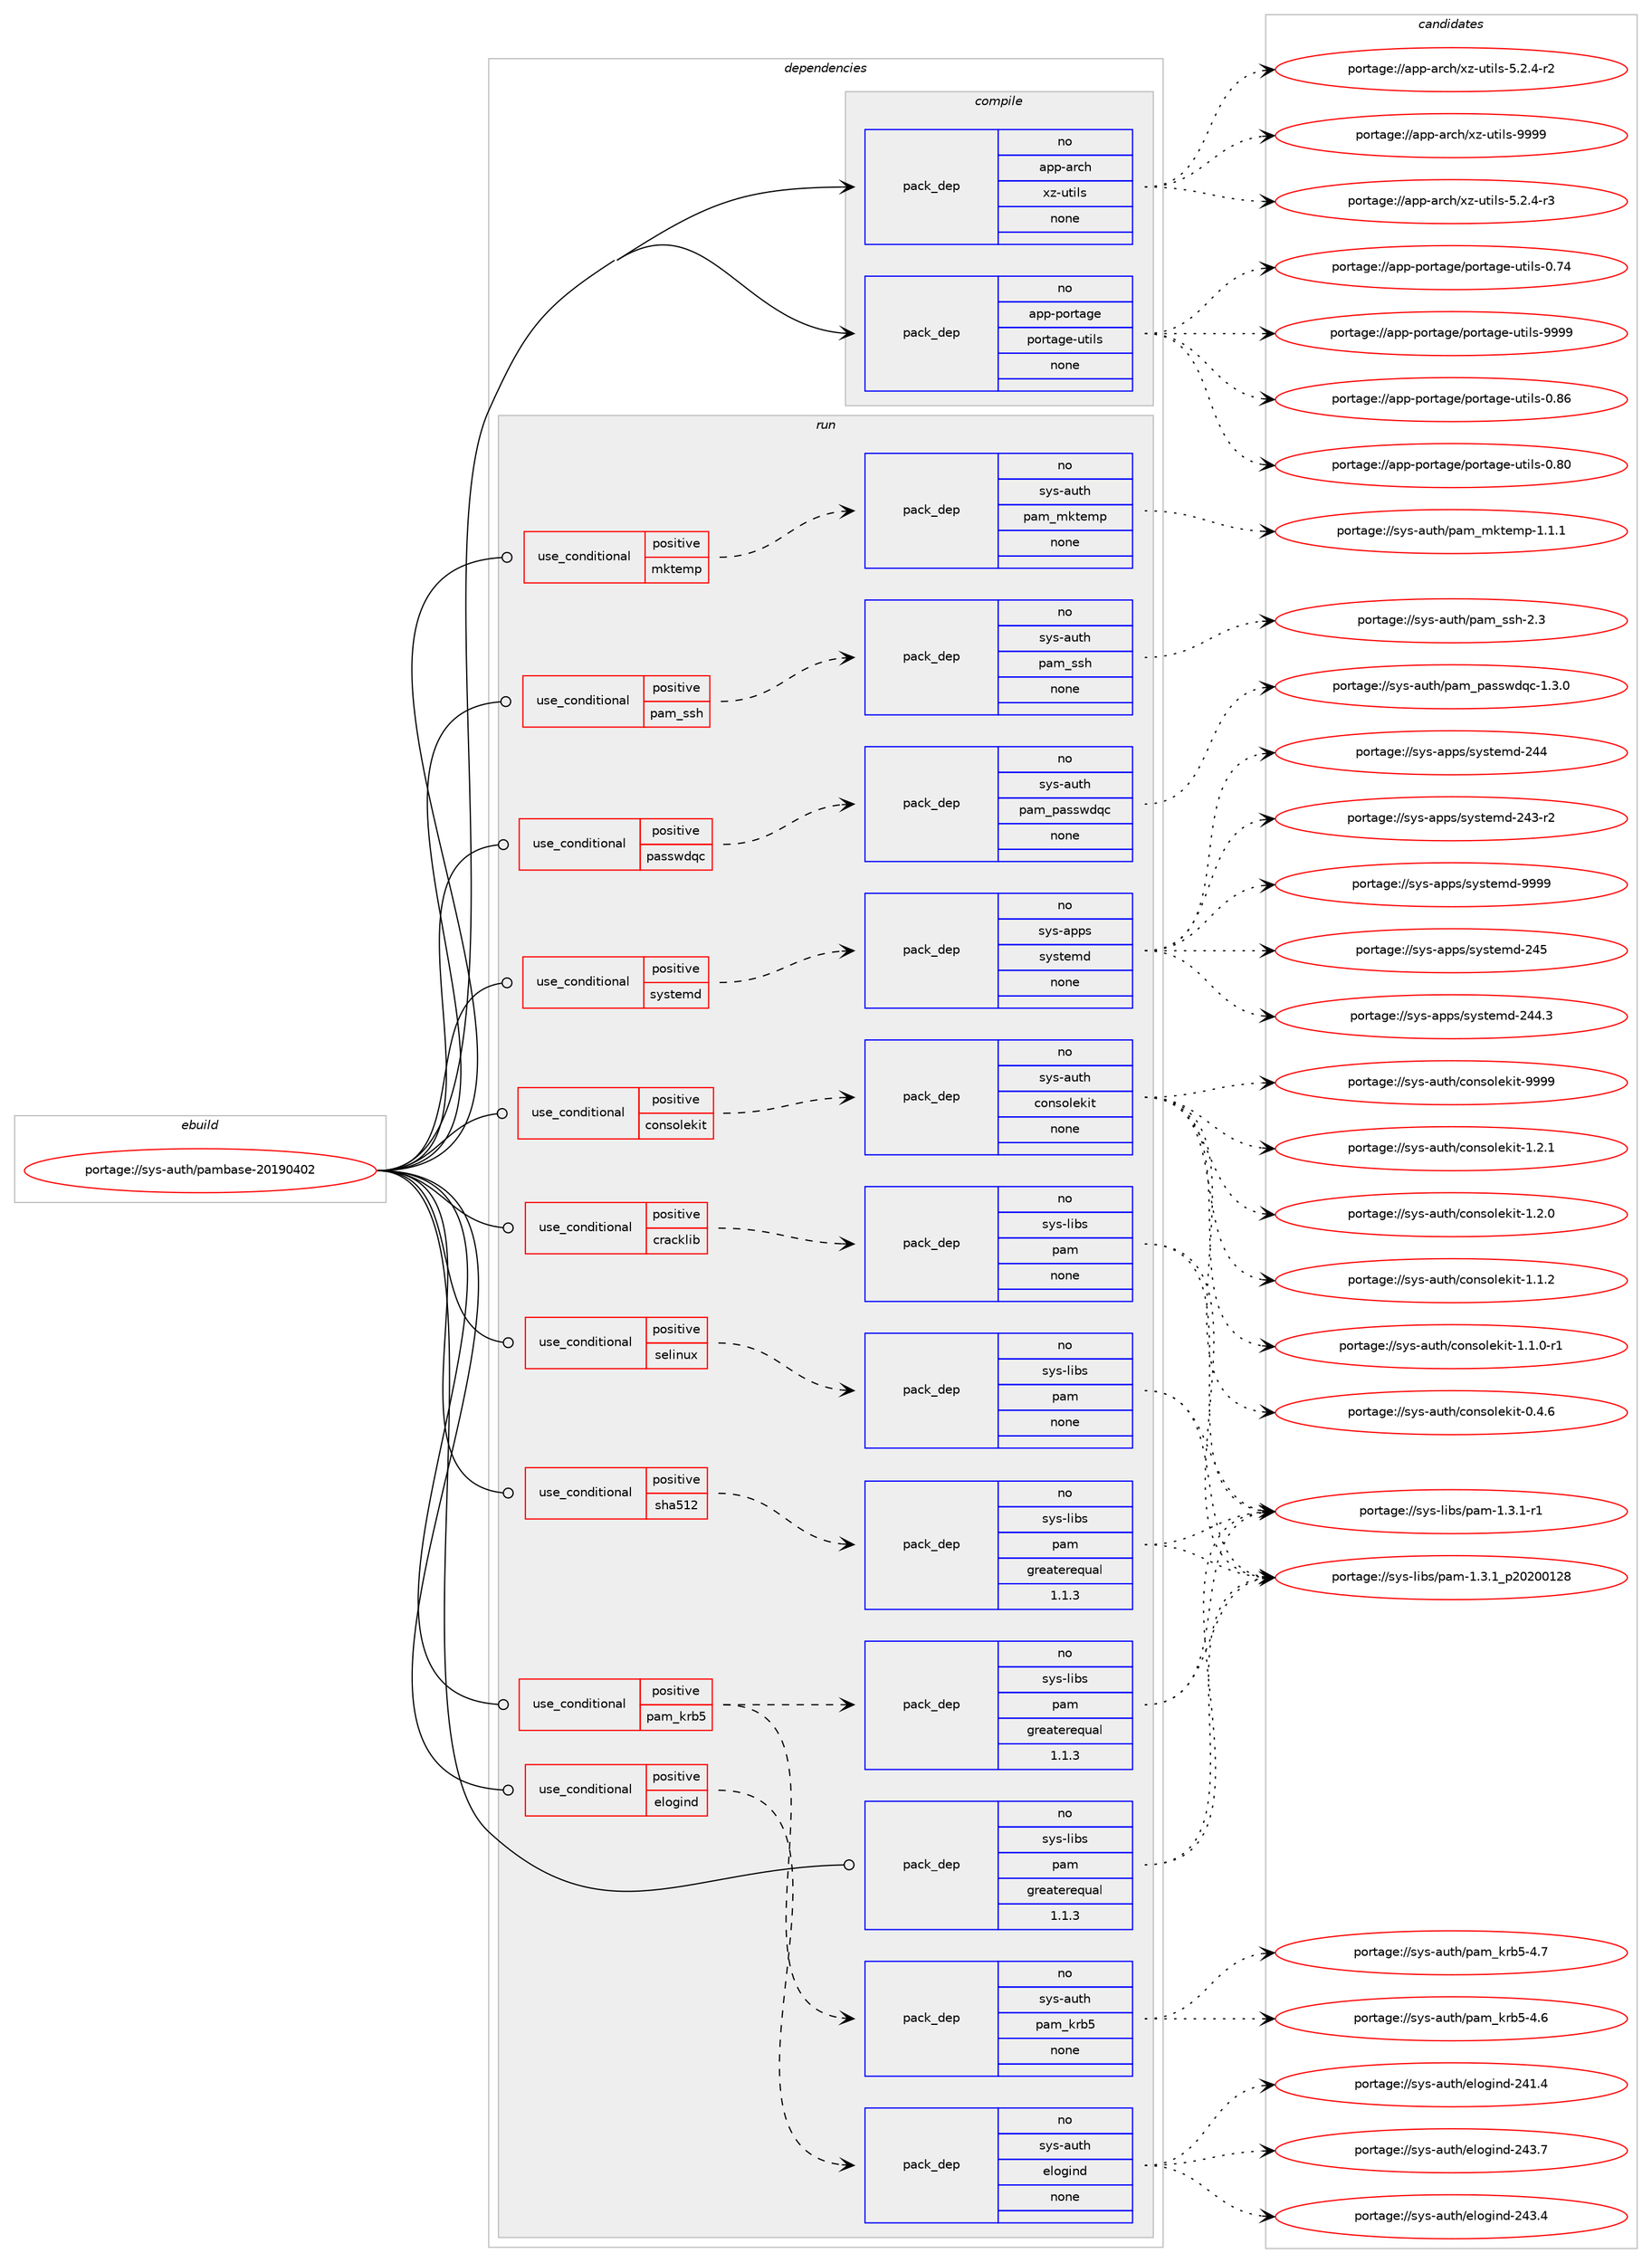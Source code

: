 digraph prolog {

# *************
# Graph options
# *************

newrank=true;
concentrate=true;
compound=true;
graph [rankdir=LR,fontname=Helvetica,fontsize=10,ranksep=1.5];#, ranksep=2.5, nodesep=0.2];
edge  [arrowhead=vee];
node  [fontname=Helvetica,fontsize=10];

# **********
# The ebuild
# **********

subgraph cluster_leftcol {
color=gray;
rank=same;
label=<<i>ebuild</i>>;
id [label="portage://sys-auth/pambase-20190402", color=red, width=4, href="../sys-auth/pambase-20190402.svg"];
}

# ****************
# The dependencies
# ****************

subgraph cluster_midcol {
color=gray;
label=<<i>dependencies</i>>;
subgraph cluster_compile {
fillcolor="#eeeeee";
style=filled;
label=<<i>compile</i>>;
subgraph pack22152 {
dependency27548 [label=<<TABLE BORDER="0" CELLBORDER="1" CELLSPACING="0" CELLPADDING="4" WIDTH="220"><TR><TD ROWSPAN="6" CELLPADDING="30">pack_dep</TD></TR><TR><TD WIDTH="110">no</TD></TR><TR><TD>app-arch</TD></TR><TR><TD>xz-utils</TD></TR><TR><TD>none</TD></TR><TR><TD></TD></TR></TABLE>>, shape=none, color=blue];
}
id:e -> dependency27548:w [weight=20,style="solid",arrowhead="vee"];
subgraph pack22153 {
dependency27549 [label=<<TABLE BORDER="0" CELLBORDER="1" CELLSPACING="0" CELLPADDING="4" WIDTH="220"><TR><TD ROWSPAN="6" CELLPADDING="30">pack_dep</TD></TR><TR><TD WIDTH="110">no</TD></TR><TR><TD>app-portage</TD></TR><TR><TD>portage-utils</TD></TR><TR><TD>none</TD></TR><TR><TD></TD></TR></TABLE>>, shape=none, color=blue];
}
id:e -> dependency27549:w [weight=20,style="solid",arrowhead="vee"];
}
subgraph cluster_compileandrun {
fillcolor="#eeeeee";
style=filled;
label=<<i>compile and run</i>>;
}
subgraph cluster_run {
fillcolor="#eeeeee";
style=filled;
label=<<i>run</i>>;
subgraph cond4724 {
dependency27550 [label=<<TABLE BORDER="0" CELLBORDER="1" CELLSPACING="0" CELLPADDING="4"><TR><TD ROWSPAN="3" CELLPADDING="10">use_conditional</TD></TR><TR><TD>positive</TD></TR><TR><TD>consolekit</TD></TR></TABLE>>, shape=none, color=red];
subgraph pack22154 {
dependency27551 [label=<<TABLE BORDER="0" CELLBORDER="1" CELLSPACING="0" CELLPADDING="4" WIDTH="220"><TR><TD ROWSPAN="6" CELLPADDING="30">pack_dep</TD></TR><TR><TD WIDTH="110">no</TD></TR><TR><TD>sys-auth</TD></TR><TR><TD>consolekit</TD></TR><TR><TD>none</TD></TR><TR><TD></TD></TR></TABLE>>, shape=none, color=blue];
}
dependency27550:e -> dependency27551:w [weight=20,style="dashed",arrowhead="vee"];
}
id:e -> dependency27550:w [weight=20,style="solid",arrowhead="odot"];
subgraph cond4725 {
dependency27552 [label=<<TABLE BORDER="0" CELLBORDER="1" CELLSPACING="0" CELLPADDING="4"><TR><TD ROWSPAN="3" CELLPADDING="10">use_conditional</TD></TR><TR><TD>positive</TD></TR><TR><TD>cracklib</TD></TR></TABLE>>, shape=none, color=red];
subgraph pack22155 {
dependency27553 [label=<<TABLE BORDER="0" CELLBORDER="1" CELLSPACING="0" CELLPADDING="4" WIDTH="220"><TR><TD ROWSPAN="6" CELLPADDING="30">pack_dep</TD></TR><TR><TD WIDTH="110">no</TD></TR><TR><TD>sys-libs</TD></TR><TR><TD>pam</TD></TR><TR><TD>none</TD></TR><TR><TD></TD></TR></TABLE>>, shape=none, color=blue];
}
dependency27552:e -> dependency27553:w [weight=20,style="dashed",arrowhead="vee"];
}
id:e -> dependency27552:w [weight=20,style="solid",arrowhead="odot"];
subgraph cond4726 {
dependency27554 [label=<<TABLE BORDER="0" CELLBORDER="1" CELLSPACING="0" CELLPADDING="4"><TR><TD ROWSPAN="3" CELLPADDING="10">use_conditional</TD></TR><TR><TD>positive</TD></TR><TR><TD>elogind</TD></TR></TABLE>>, shape=none, color=red];
subgraph pack22156 {
dependency27555 [label=<<TABLE BORDER="0" CELLBORDER="1" CELLSPACING="0" CELLPADDING="4" WIDTH="220"><TR><TD ROWSPAN="6" CELLPADDING="30">pack_dep</TD></TR><TR><TD WIDTH="110">no</TD></TR><TR><TD>sys-auth</TD></TR><TR><TD>elogind</TD></TR><TR><TD>none</TD></TR><TR><TD></TD></TR></TABLE>>, shape=none, color=blue];
}
dependency27554:e -> dependency27555:w [weight=20,style="dashed",arrowhead="vee"];
}
id:e -> dependency27554:w [weight=20,style="solid",arrowhead="odot"];
subgraph cond4727 {
dependency27556 [label=<<TABLE BORDER="0" CELLBORDER="1" CELLSPACING="0" CELLPADDING="4"><TR><TD ROWSPAN="3" CELLPADDING="10">use_conditional</TD></TR><TR><TD>positive</TD></TR><TR><TD>mktemp</TD></TR></TABLE>>, shape=none, color=red];
subgraph pack22157 {
dependency27557 [label=<<TABLE BORDER="0" CELLBORDER="1" CELLSPACING="0" CELLPADDING="4" WIDTH="220"><TR><TD ROWSPAN="6" CELLPADDING="30">pack_dep</TD></TR><TR><TD WIDTH="110">no</TD></TR><TR><TD>sys-auth</TD></TR><TR><TD>pam_mktemp</TD></TR><TR><TD>none</TD></TR><TR><TD></TD></TR></TABLE>>, shape=none, color=blue];
}
dependency27556:e -> dependency27557:w [weight=20,style="dashed",arrowhead="vee"];
}
id:e -> dependency27556:w [weight=20,style="solid",arrowhead="odot"];
subgraph cond4728 {
dependency27558 [label=<<TABLE BORDER="0" CELLBORDER="1" CELLSPACING="0" CELLPADDING="4"><TR><TD ROWSPAN="3" CELLPADDING="10">use_conditional</TD></TR><TR><TD>positive</TD></TR><TR><TD>pam_krb5</TD></TR></TABLE>>, shape=none, color=red];
subgraph pack22158 {
dependency27559 [label=<<TABLE BORDER="0" CELLBORDER="1" CELLSPACING="0" CELLPADDING="4" WIDTH="220"><TR><TD ROWSPAN="6" CELLPADDING="30">pack_dep</TD></TR><TR><TD WIDTH="110">no</TD></TR><TR><TD>sys-libs</TD></TR><TR><TD>pam</TD></TR><TR><TD>greaterequal</TD></TR><TR><TD>1.1.3</TD></TR></TABLE>>, shape=none, color=blue];
}
dependency27558:e -> dependency27559:w [weight=20,style="dashed",arrowhead="vee"];
subgraph pack22159 {
dependency27560 [label=<<TABLE BORDER="0" CELLBORDER="1" CELLSPACING="0" CELLPADDING="4" WIDTH="220"><TR><TD ROWSPAN="6" CELLPADDING="30">pack_dep</TD></TR><TR><TD WIDTH="110">no</TD></TR><TR><TD>sys-auth</TD></TR><TR><TD>pam_krb5</TD></TR><TR><TD>none</TD></TR><TR><TD></TD></TR></TABLE>>, shape=none, color=blue];
}
dependency27558:e -> dependency27560:w [weight=20,style="dashed",arrowhead="vee"];
}
id:e -> dependency27558:w [weight=20,style="solid",arrowhead="odot"];
subgraph cond4729 {
dependency27561 [label=<<TABLE BORDER="0" CELLBORDER="1" CELLSPACING="0" CELLPADDING="4"><TR><TD ROWSPAN="3" CELLPADDING="10">use_conditional</TD></TR><TR><TD>positive</TD></TR><TR><TD>pam_ssh</TD></TR></TABLE>>, shape=none, color=red];
subgraph pack22160 {
dependency27562 [label=<<TABLE BORDER="0" CELLBORDER="1" CELLSPACING="0" CELLPADDING="4" WIDTH="220"><TR><TD ROWSPAN="6" CELLPADDING="30">pack_dep</TD></TR><TR><TD WIDTH="110">no</TD></TR><TR><TD>sys-auth</TD></TR><TR><TD>pam_ssh</TD></TR><TR><TD>none</TD></TR><TR><TD></TD></TR></TABLE>>, shape=none, color=blue];
}
dependency27561:e -> dependency27562:w [weight=20,style="dashed",arrowhead="vee"];
}
id:e -> dependency27561:w [weight=20,style="solid",arrowhead="odot"];
subgraph cond4730 {
dependency27563 [label=<<TABLE BORDER="0" CELLBORDER="1" CELLSPACING="0" CELLPADDING="4"><TR><TD ROWSPAN="3" CELLPADDING="10">use_conditional</TD></TR><TR><TD>positive</TD></TR><TR><TD>passwdqc</TD></TR></TABLE>>, shape=none, color=red];
subgraph pack22161 {
dependency27564 [label=<<TABLE BORDER="0" CELLBORDER="1" CELLSPACING="0" CELLPADDING="4" WIDTH="220"><TR><TD ROWSPAN="6" CELLPADDING="30">pack_dep</TD></TR><TR><TD WIDTH="110">no</TD></TR><TR><TD>sys-auth</TD></TR><TR><TD>pam_passwdqc</TD></TR><TR><TD>none</TD></TR><TR><TD></TD></TR></TABLE>>, shape=none, color=blue];
}
dependency27563:e -> dependency27564:w [weight=20,style="dashed",arrowhead="vee"];
}
id:e -> dependency27563:w [weight=20,style="solid",arrowhead="odot"];
subgraph cond4731 {
dependency27565 [label=<<TABLE BORDER="0" CELLBORDER="1" CELLSPACING="0" CELLPADDING="4"><TR><TD ROWSPAN="3" CELLPADDING="10">use_conditional</TD></TR><TR><TD>positive</TD></TR><TR><TD>selinux</TD></TR></TABLE>>, shape=none, color=red];
subgraph pack22162 {
dependency27566 [label=<<TABLE BORDER="0" CELLBORDER="1" CELLSPACING="0" CELLPADDING="4" WIDTH="220"><TR><TD ROWSPAN="6" CELLPADDING="30">pack_dep</TD></TR><TR><TD WIDTH="110">no</TD></TR><TR><TD>sys-libs</TD></TR><TR><TD>pam</TD></TR><TR><TD>none</TD></TR><TR><TD></TD></TR></TABLE>>, shape=none, color=blue];
}
dependency27565:e -> dependency27566:w [weight=20,style="dashed",arrowhead="vee"];
}
id:e -> dependency27565:w [weight=20,style="solid",arrowhead="odot"];
subgraph cond4732 {
dependency27567 [label=<<TABLE BORDER="0" CELLBORDER="1" CELLSPACING="0" CELLPADDING="4"><TR><TD ROWSPAN="3" CELLPADDING="10">use_conditional</TD></TR><TR><TD>positive</TD></TR><TR><TD>sha512</TD></TR></TABLE>>, shape=none, color=red];
subgraph pack22163 {
dependency27568 [label=<<TABLE BORDER="0" CELLBORDER="1" CELLSPACING="0" CELLPADDING="4" WIDTH="220"><TR><TD ROWSPAN="6" CELLPADDING="30">pack_dep</TD></TR><TR><TD WIDTH="110">no</TD></TR><TR><TD>sys-libs</TD></TR><TR><TD>pam</TD></TR><TR><TD>greaterequal</TD></TR><TR><TD>1.1.3</TD></TR></TABLE>>, shape=none, color=blue];
}
dependency27567:e -> dependency27568:w [weight=20,style="dashed",arrowhead="vee"];
}
id:e -> dependency27567:w [weight=20,style="solid",arrowhead="odot"];
subgraph cond4733 {
dependency27569 [label=<<TABLE BORDER="0" CELLBORDER="1" CELLSPACING="0" CELLPADDING="4"><TR><TD ROWSPAN="3" CELLPADDING="10">use_conditional</TD></TR><TR><TD>positive</TD></TR><TR><TD>systemd</TD></TR></TABLE>>, shape=none, color=red];
subgraph pack22164 {
dependency27570 [label=<<TABLE BORDER="0" CELLBORDER="1" CELLSPACING="0" CELLPADDING="4" WIDTH="220"><TR><TD ROWSPAN="6" CELLPADDING="30">pack_dep</TD></TR><TR><TD WIDTH="110">no</TD></TR><TR><TD>sys-apps</TD></TR><TR><TD>systemd</TD></TR><TR><TD>none</TD></TR><TR><TD></TD></TR></TABLE>>, shape=none, color=blue];
}
dependency27569:e -> dependency27570:w [weight=20,style="dashed",arrowhead="vee"];
}
id:e -> dependency27569:w [weight=20,style="solid",arrowhead="odot"];
subgraph pack22165 {
dependency27571 [label=<<TABLE BORDER="0" CELLBORDER="1" CELLSPACING="0" CELLPADDING="4" WIDTH="220"><TR><TD ROWSPAN="6" CELLPADDING="30">pack_dep</TD></TR><TR><TD WIDTH="110">no</TD></TR><TR><TD>sys-libs</TD></TR><TR><TD>pam</TD></TR><TR><TD>greaterequal</TD></TR><TR><TD>1.1.3</TD></TR></TABLE>>, shape=none, color=blue];
}
id:e -> dependency27571:w [weight=20,style="solid",arrowhead="odot"];
}
}

# **************
# The candidates
# **************

subgraph cluster_choices {
rank=same;
color=gray;
label=<<i>candidates</i>>;

subgraph choice22152 {
color=black;
nodesep=1;
choice9711211245971149910447120122451171161051081154557575757 [label="portage://app-arch/xz-utils-9999", color=red, width=4,href="../app-arch/xz-utils-9999.svg"];
choice9711211245971149910447120122451171161051081154553465046524511451 [label="portage://app-arch/xz-utils-5.2.4-r3", color=red, width=4,href="../app-arch/xz-utils-5.2.4-r3.svg"];
choice9711211245971149910447120122451171161051081154553465046524511450 [label="portage://app-arch/xz-utils-5.2.4-r2", color=red, width=4,href="../app-arch/xz-utils-5.2.4-r2.svg"];
dependency27548:e -> choice9711211245971149910447120122451171161051081154557575757:w [style=dotted,weight="100"];
dependency27548:e -> choice9711211245971149910447120122451171161051081154553465046524511451:w [style=dotted,weight="100"];
dependency27548:e -> choice9711211245971149910447120122451171161051081154553465046524511450:w [style=dotted,weight="100"];
}
subgraph choice22153 {
color=black;
nodesep=1;
choice9711211245112111114116971031014711211111411697103101451171161051081154557575757 [label="portage://app-portage/portage-utils-9999", color=red, width=4,href="../app-portage/portage-utils-9999.svg"];
choice9711211245112111114116971031014711211111411697103101451171161051081154548465654 [label="portage://app-portage/portage-utils-0.86", color=red, width=4,href="../app-portage/portage-utils-0.86.svg"];
choice9711211245112111114116971031014711211111411697103101451171161051081154548465648 [label="portage://app-portage/portage-utils-0.80", color=red, width=4,href="../app-portage/portage-utils-0.80.svg"];
choice9711211245112111114116971031014711211111411697103101451171161051081154548465552 [label="portage://app-portage/portage-utils-0.74", color=red, width=4,href="../app-portage/portage-utils-0.74.svg"];
dependency27549:e -> choice9711211245112111114116971031014711211111411697103101451171161051081154557575757:w [style=dotted,weight="100"];
dependency27549:e -> choice9711211245112111114116971031014711211111411697103101451171161051081154548465654:w [style=dotted,weight="100"];
dependency27549:e -> choice9711211245112111114116971031014711211111411697103101451171161051081154548465648:w [style=dotted,weight="100"];
dependency27549:e -> choice9711211245112111114116971031014711211111411697103101451171161051081154548465552:w [style=dotted,weight="100"];
}
subgraph choice22154 {
color=black;
nodesep=1;
choice115121115459711711610447991111101151111081011071051164557575757 [label="portage://sys-auth/consolekit-9999", color=red, width=4,href="../sys-auth/consolekit-9999.svg"];
choice11512111545971171161044799111110115111108101107105116454946504649 [label="portage://sys-auth/consolekit-1.2.1", color=red, width=4,href="../sys-auth/consolekit-1.2.1.svg"];
choice11512111545971171161044799111110115111108101107105116454946504648 [label="portage://sys-auth/consolekit-1.2.0", color=red, width=4,href="../sys-auth/consolekit-1.2.0.svg"];
choice11512111545971171161044799111110115111108101107105116454946494650 [label="portage://sys-auth/consolekit-1.1.2", color=red, width=4,href="../sys-auth/consolekit-1.1.2.svg"];
choice115121115459711711610447991111101151111081011071051164549464946484511449 [label="portage://sys-auth/consolekit-1.1.0-r1", color=red, width=4,href="../sys-auth/consolekit-1.1.0-r1.svg"];
choice11512111545971171161044799111110115111108101107105116454846524654 [label="portage://sys-auth/consolekit-0.4.6", color=red, width=4,href="../sys-auth/consolekit-0.4.6.svg"];
dependency27551:e -> choice115121115459711711610447991111101151111081011071051164557575757:w [style=dotted,weight="100"];
dependency27551:e -> choice11512111545971171161044799111110115111108101107105116454946504649:w [style=dotted,weight="100"];
dependency27551:e -> choice11512111545971171161044799111110115111108101107105116454946504648:w [style=dotted,weight="100"];
dependency27551:e -> choice11512111545971171161044799111110115111108101107105116454946494650:w [style=dotted,weight="100"];
dependency27551:e -> choice115121115459711711610447991111101151111081011071051164549464946484511449:w [style=dotted,weight="100"];
dependency27551:e -> choice11512111545971171161044799111110115111108101107105116454846524654:w [style=dotted,weight="100"];
}
subgraph choice22155 {
color=black;
nodesep=1;
choice11512111545108105981154711297109454946514649951125048504848495056 [label="portage://sys-libs/pam-1.3.1_p20200128", color=red, width=4,href="../sys-libs/pam-1.3.1_p20200128.svg"];
choice115121115451081059811547112971094549465146494511449 [label="portage://sys-libs/pam-1.3.1-r1", color=red, width=4,href="../sys-libs/pam-1.3.1-r1.svg"];
dependency27553:e -> choice11512111545108105981154711297109454946514649951125048504848495056:w [style=dotted,weight="100"];
dependency27553:e -> choice115121115451081059811547112971094549465146494511449:w [style=dotted,weight="100"];
}
subgraph choice22156 {
color=black;
nodesep=1;
choice115121115459711711610447101108111103105110100455052514655 [label="portage://sys-auth/elogind-243.7", color=red, width=4,href="../sys-auth/elogind-243.7.svg"];
choice115121115459711711610447101108111103105110100455052514652 [label="portage://sys-auth/elogind-243.4", color=red, width=4,href="../sys-auth/elogind-243.4.svg"];
choice115121115459711711610447101108111103105110100455052494652 [label="portage://sys-auth/elogind-241.4", color=red, width=4,href="../sys-auth/elogind-241.4.svg"];
dependency27555:e -> choice115121115459711711610447101108111103105110100455052514655:w [style=dotted,weight="100"];
dependency27555:e -> choice115121115459711711610447101108111103105110100455052514652:w [style=dotted,weight="100"];
dependency27555:e -> choice115121115459711711610447101108111103105110100455052494652:w [style=dotted,weight="100"];
}
subgraph choice22157 {
color=black;
nodesep=1;
choice1151211154597117116104471129710995109107116101109112454946494649 [label="portage://sys-auth/pam_mktemp-1.1.1", color=red, width=4,href="../sys-auth/pam_mktemp-1.1.1.svg"];
dependency27557:e -> choice1151211154597117116104471129710995109107116101109112454946494649:w [style=dotted,weight="100"];
}
subgraph choice22158 {
color=black;
nodesep=1;
choice11512111545108105981154711297109454946514649951125048504848495056 [label="portage://sys-libs/pam-1.3.1_p20200128", color=red, width=4,href="../sys-libs/pam-1.3.1_p20200128.svg"];
choice115121115451081059811547112971094549465146494511449 [label="portage://sys-libs/pam-1.3.1-r1", color=red, width=4,href="../sys-libs/pam-1.3.1-r1.svg"];
dependency27559:e -> choice11512111545108105981154711297109454946514649951125048504848495056:w [style=dotted,weight="100"];
dependency27559:e -> choice115121115451081059811547112971094549465146494511449:w [style=dotted,weight="100"];
}
subgraph choice22159 {
color=black;
nodesep=1;
choice1151211154597117116104471129710995107114985345524655 [label="portage://sys-auth/pam_krb5-4.7", color=red, width=4,href="../sys-auth/pam_krb5-4.7.svg"];
choice1151211154597117116104471129710995107114985345524654 [label="portage://sys-auth/pam_krb5-4.6", color=red, width=4,href="../sys-auth/pam_krb5-4.6.svg"];
dependency27560:e -> choice1151211154597117116104471129710995107114985345524655:w [style=dotted,weight="100"];
dependency27560:e -> choice1151211154597117116104471129710995107114985345524654:w [style=dotted,weight="100"];
}
subgraph choice22160 {
color=black;
nodesep=1;
choice115121115459711711610447112971099511511510445504651 [label="portage://sys-auth/pam_ssh-2.3", color=red, width=4,href="../sys-auth/pam_ssh-2.3.svg"];
dependency27562:e -> choice115121115459711711610447112971099511511510445504651:w [style=dotted,weight="100"];
}
subgraph choice22161 {
color=black;
nodesep=1;
choice11512111545971171161044711297109951129711511511910011399454946514648 [label="portage://sys-auth/pam_passwdqc-1.3.0", color=red, width=4,href="../sys-auth/pam_passwdqc-1.3.0.svg"];
dependency27564:e -> choice11512111545971171161044711297109951129711511511910011399454946514648:w [style=dotted,weight="100"];
}
subgraph choice22162 {
color=black;
nodesep=1;
choice11512111545108105981154711297109454946514649951125048504848495056 [label="portage://sys-libs/pam-1.3.1_p20200128", color=red, width=4,href="../sys-libs/pam-1.3.1_p20200128.svg"];
choice115121115451081059811547112971094549465146494511449 [label="portage://sys-libs/pam-1.3.1-r1", color=red, width=4,href="../sys-libs/pam-1.3.1-r1.svg"];
dependency27566:e -> choice11512111545108105981154711297109454946514649951125048504848495056:w [style=dotted,weight="100"];
dependency27566:e -> choice115121115451081059811547112971094549465146494511449:w [style=dotted,weight="100"];
}
subgraph choice22163 {
color=black;
nodesep=1;
choice11512111545108105981154711297109454946514649951125048504848495056 [label="portage://sys-libs/pam-1.3.1_p20200128", color=red, width=4,href="../sys-libs/pam-1.3.1_p20200128.svg"];
choice115121115451081059811547112971094549465146494511449 [label="portage://sys-libs/pam-1.3.1-r1", color=red, width=4,href="../sys-libs/pam-1.3.1-r1.svg"];
dependency27568:e -> choice11512111545108105981154711297109454946514649951125048504848495056:w [style=dotted,weight="100"];
dependency27568:e -> choice115121115451081059811547112971094549465146494511449:w [style=dotted,weight="100"];
}
subgraph choice22164 {
color=black;
nodesep=1;
choice1151211154597112112115471151211151161011091004557575757 [label="portage://sys-apps/systemd-9999", color=red, width=4,href="../sys-apps/systemd-9999.svg"];
choice11512111545971121121154711512111511610110910045505253 [label="portage://sys-apps/systemd-245", color=red, width=4,href="../sys-apps/systemd-245.svg"];
choice115121115459711211211547115121115116101109100455052524651 [label="portage://sys-apps/systemd-244.3", color=red, width=4,href="../sys-apps/systemd-244.3.svg"];
choice11512111545971121121154711512111511610110910045505252 [label="portage://sys-apps/systemd-244", color=red, width=4,href="../sys-apps/systemd-244.svg"];
choice115121115459711211211547115121115116101109100455052514511450 [label="portage://sys-apps/systemd-243-r2", color=red, width=4,href="../sys-apps/systemd-243-r2.svg"];
dependency27570:e -> choice1151211154597112112115471151211151161011091004557575757:w [style=dotted,weight="100"];
dependency27570:e -> choice11512111545971121121154711512111511610110910045505253:w [style=dotted,weight="100"];
dependency27570:e -> choice115121115459711211211547115121115116101109100455052524651:w [style=dotted,weight="100"];
dependency27570:e -> choice11512111545971121121154711512111511610110910045505252:w [style=dotted,weight="100"];
dependency27570:e -> choice115121115459711211211547115121115116101109100455052514511450:w [style=dotted,weight="100"];
}
subgraph choice22165 {
color=black;
nodesep=1;
choice11512111545108105981154711297109454946514649951125048504848495056 [label="portage://sys-libs/pam-1.3.1_p20200128", color=red, width=4,href="../sys-libs/pam-1.3.1_p20200128.svg"];
choice115121115451081059811547112971094549465146494511449 [label="portage://sys-libs/pam-1.3.1-r1", color=red, width=4,href="../sys-libs/pam-1.3.1-r1.svg"];
dependency27571:e -> choice11512111545108105981154711297109454946514649951125048504848495056:w [style=dotted,weight="100"];
dependency27571:e -> choice115121115451081059811547112971094549465146494511449:w [style=dotted,weight="100"];
}
}

}
